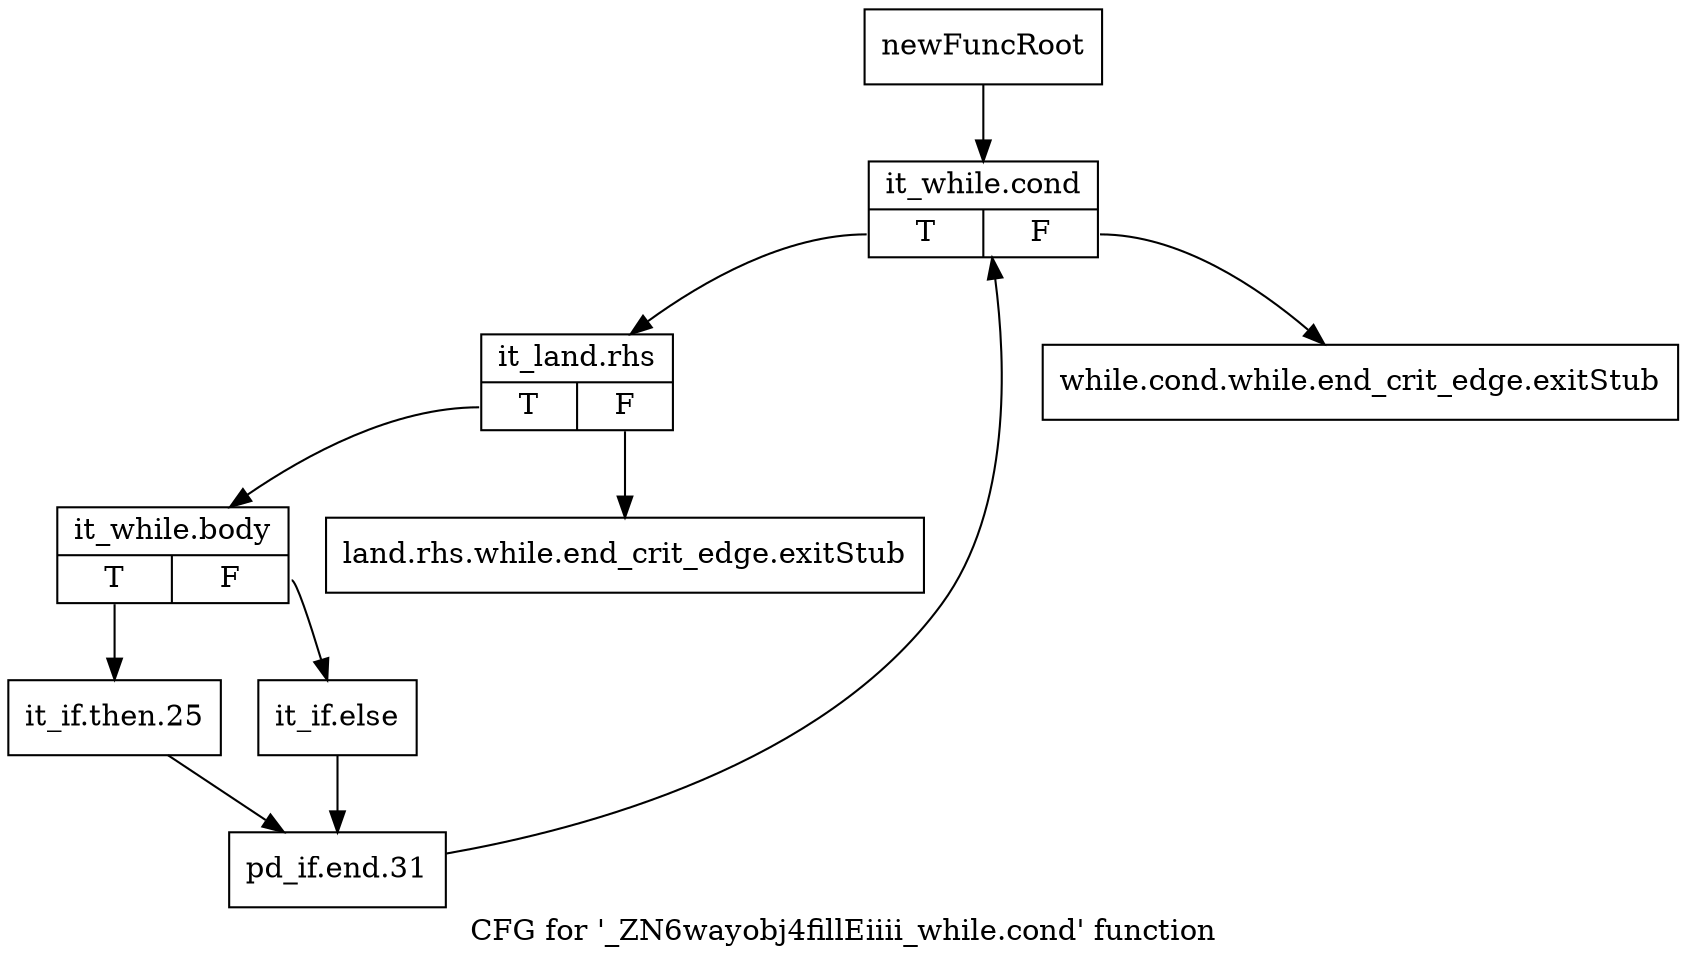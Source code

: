 digraph "CFG for '_ZN6wayobj4fillEiiii_while.cond' function" {
	label="CFG for '_ZN6wayobj4fillEiiii_while.cond' function";

	Node0x249f550 [shape=record,label="{newFuncRoot}"];
	Node0x249f550 -> Node0x24b1810;
	Node0x249f5a0 [shape=record,label="{while.cond.while.end_crit_edge.exitStub}"];
	Node0x249f5f0 [shape=record,label="{land.rhs.while.end_crit_edge.exitStub}"];
	Node0x24b1810 [shape=record,label="{it_while.cond|{<s0>T|<s1>F}}"];
	Node0x24b1810:s0 -> Node0x24b1860;
	Node0x24b1810:s1 -> Node0x249f5a0;
	Node0x24b1860 [shape=record,label="{it_land.rhs|{<s0>T|<s1>F}}"];
	Node0x24b1860:s0 -> Node0x24b18b0;
	Node0x24b1860:s1 -> Node0x249f5f0;
	Node0x24b18b0 [shape=record,label="{it_while.body|{<s0>T|<s1>F}}"];
	Node0x24b18b0:s0 -> Node0x24b1950;
	Node0x24b18b0:s1 -> Node0x24b1900;
	Node0x24b1900 [shape=record,label="{it_if.else}"];
	Node0x24b1900 -> Node0x24b19a0;
	Node0x24b1950 [shape=record,label="{it_if.then.25}"];
	Node0x24b1950 -> Node0x24b19a0;
	Node0x24b19a0 [shape=record,label="{pd_if.end.31}"];
	Node0x24b19a0 -> Node0x24b1810;
}
